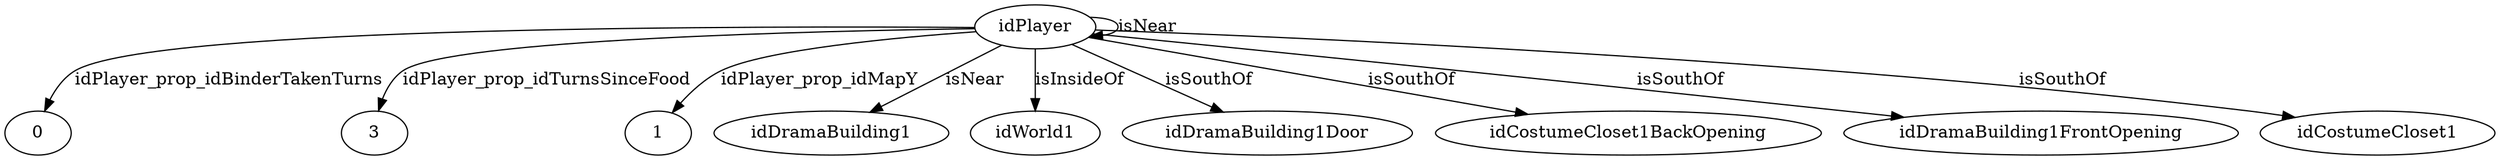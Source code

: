 digraph  {
idPlayer [node_type=entity_node];
0 [node_type=property_node];
3 [node_type=property_node];
1 [node_type=property_node];
idDramaBuilding1 [node_type=entity_node];
idWorld1 [node_type=entity_node];
idDramaBuilding1Door [node_type=entity_node];
idCostumeCloset1BackOpening [node_type=entity_node];
idDramaBuilding1FrontOpening [node_type=entity_node];
idCostumeCloset1 [node_type=entity_node];
idPlayer -> 0  [edge_type=property, label=idPlayer_prop_idBinderTakenTurns];
idPlayer -> 3  [edge_type=property, label=idPlayer_prop_idTurnsSinceFood];
idPlayer -> 1  [edge_type=property, label=idPlayer_prop_idMapY];
idPlayer -> idDramaBuilding1  [edge_type=relationship, label=isNear];
idPlayer -> idWorld1  [edge_type=relationship, label=isInsideOf];
idPlayer -> idPlayer  [edge_type=relationship, label=isNear];
idPlayer -> idDramaBuilding1Door  [edge_type=relationship, label=isSouthOf];
idPlayer -> idCostumeCloset1BackOpening  [edge_type=relationship, label=isSouthOf];
idPlayer -> idDramaBuilding1FrontOpening  [edge_type=relationship, label=isSouthOf];
idPlayer -> idCostumeCloset1  [edge_type=relationship, label=isSouthOf];
}
